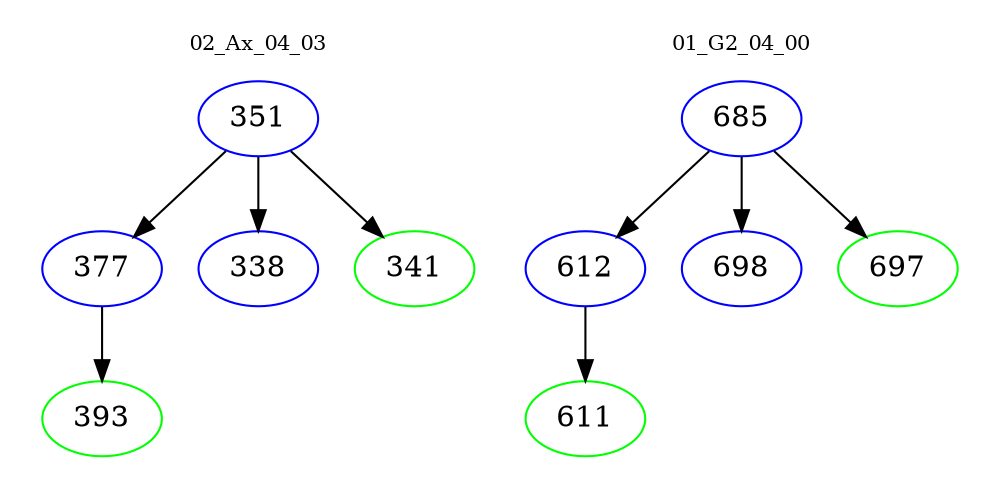digraph{
subgraph cluster_0 {
color = white
label = "02_Ax_04_03";
fontsize=10;
T0_351 [label="351", color="blue"]
T0_351 -> T0_377 [color="black"]
T0_377 [label="377", color="blue"]
T0_377 -> T0_393 [color="black"]
T0_393 [label="393", color="green"]
T0_351 -> T0_338 [color="black"]
T0_338 [label="338", color="blue"]
T0_351 -> T0_341 [color="black"]
T0_341 [label="341", color="green"]
}
subgraph cluster_1 {
color = white
label = "01_G2_04_00";
fontsize=10;
T1_685 [label="685", color="blue"]
T1_685 -> T1_612 [color="black"]
T1_612 [label="612", color="blue"]
T1_612 -> T1_611 [color="black"]
T1_611 [label="611", color="green"]
T1_685 -> T1_698 [color="black"]
T1_698 [label="698", color="blue"]
T1_685 -> T1_697 [color="black"]
T1_697 [label="697", color="green"]
}
}
